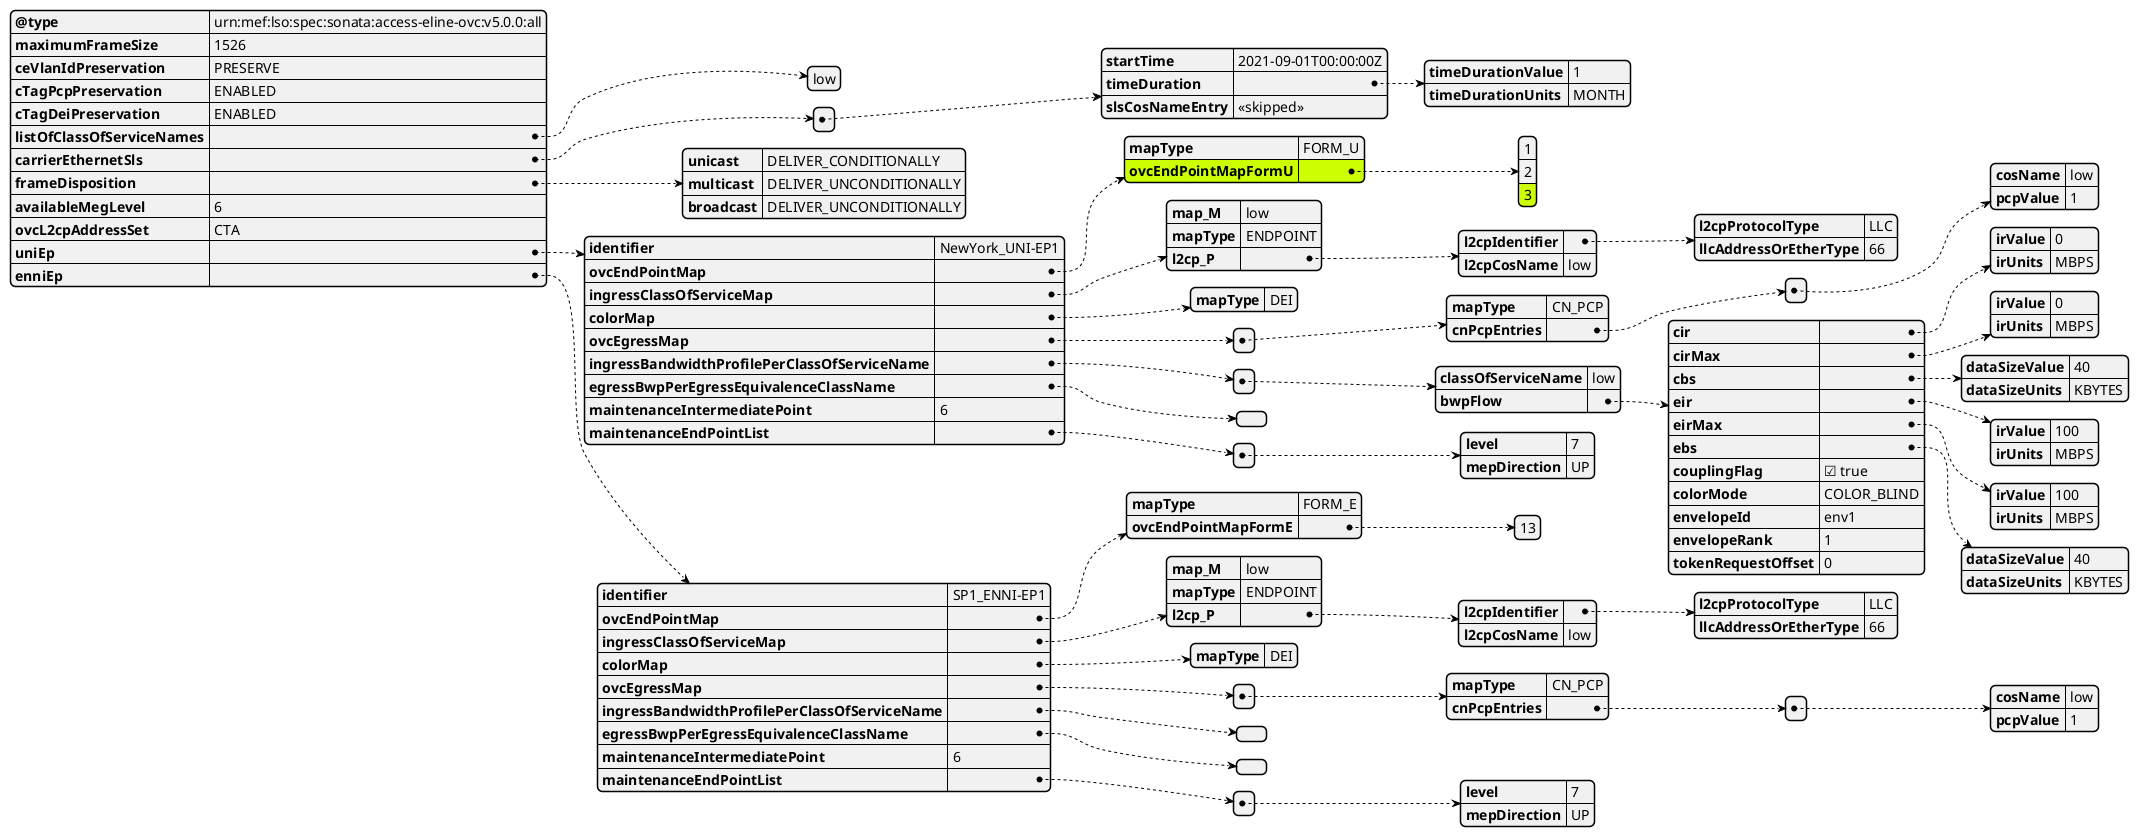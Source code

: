 @startjson

#highlight "uniEp" / "ovcEndPointMap" / "ovcEndPointMapFormU"
#highlight "uniEp" / "ovcEndPointMap" / "ovcEndPointMapFormU" / "2"

{
  "@type": "urn:mef:lso:spec:sonata:access-eline-ovc:v5.0.0:all",
  "maximumFrameSize": 1526,
  "ceVlanIdPreservation": "PRESERVE",
  "cTagPcpPreservation": "ENABLED",
  "cTagDeiPreservation": "ENABLED",
  "listOfClassOfServiceNames": ["low"],
  "carrierEthernetSls": [
    {
      "startTime": "2021-09-01T00:00:00Z",
      "timeDuration": {
        "timeDurationValue": 1,
        "timeDurationUnits": "MONTH"
      },
      "slsCosNameEntry": "<<skipped>>"
    }
  ],
  "frameDisposition": {
    "unicast": "DELIVER_CONDITIONALLY",
    "multicast": "DELIVER_UNCONDITIONALLY",
    "broadcast": "DELIVER_UNCONDITIONALLY"
  },
  "availableMegLevel": "6",
  "ovcL2cpAddressSet": "CTA",
  "uniEp": {
    "identifier": "NewYork_UNI-EP1",
    "ovcEndPointMap": {
      "mapType": "FORM_U",
      "ovcEndPointMapFormU": [1, 2, 3]
    },
    "ingressClassOfServiceMap": {
      "map_M": "low",
      "mapType": "ENDPOINT",
      "l2cp_P": {
        "l2cpIdentifier": {
          "l2cpProtocolType": "LLC",
          "llcAddressOrEtherType": 66
        },
        "l2cpCosName": "low"
      }
    },
    "colorMap": {
      "mapType": "DEI"
    },
    "ovcEgressMap": [
      {
        "mapType": "CN_PCP",
        "cnPcpEntries": [
          {
            "cosName": "low",
            "pcpValue": "1"
          }
        ]
      }
    ],
    "ingressBandwidthProfilePerClassOfServiceName": [
      {
        "classOfServiceName": "low",
        "bwpFlow": {
          "cir": {
            "irValue": 0,
            "irUnits": "MBPS"
          },
          "cirMax": {
            "irValue": 0,
            "irUnits": "MBPS"
          },
          "cbs": {
            "dataSizeValue": 40,
            "dataSizeUnits": "KBYTES"
          },
          "eir": {
            "irValue": 100,
            "irUnits": "MBPS"
          },
          "eirMax": {
            "irValue": 100,
            "irUnits": "MBPS"
          },
          "ebs": {
            "dataSizeValue": 40,
            "dataSizeUnits": "KBYTES"
          },
          "couplingFlag": true,
          "colorMode": "COLOR_BLIND",
          "envelopeId": "env1",
          "envelopeRank": 1,
          "tokenRequestOffset": 0
        }
      }
    ],
    "egressBwpPerEgressEquivalenceClassName": [],
    "maintenanceIntermediatePoint": "6",
    "maintenanceEndPointList": [
      {
        "level": 7,
        "mepDirection": "UP"
      }
    ]
  },
  "enniEp": {
    "identifier": "SP1_ENNI-EP1",
    "ovcEndPointMap": {
      "mapType": "FORM_E",
      "ovcEndPointMapFormE": [13]
    },
    "ingressClassOfServiceMap": {
      "map_M": "low",
      "mapType": "ENDPOINT",
      "l2cp_P": {
        "l2cpIdentifier": {
          "l2cpProtocolType": "LLC",
          "llcAddressOrEtherType": 66
        },
        "l2cpCosName": "low"
      }
    },
    "colorMap": {
      "mapType": "DEI"
    },
    "ovcEgressMap": [
      {
        "mapType": "CN_PCP",
        "cnPcpEntries": [
          {
            "cosName": "low",
            "pcpValue": "1"
          }
        ]
      }
    ],
    "ingressBandwidthProfilePerClassOfServiceName": [],
    "egressBwpPerEgressEquivalenceClassName": [],
    "maintenanceIntermediatePoint": "6",
    "maintenanceEndPointList": [
      {
        "level": 7,
        "mepDirection": "UP"
      }
    ]
  }
}
@endjson